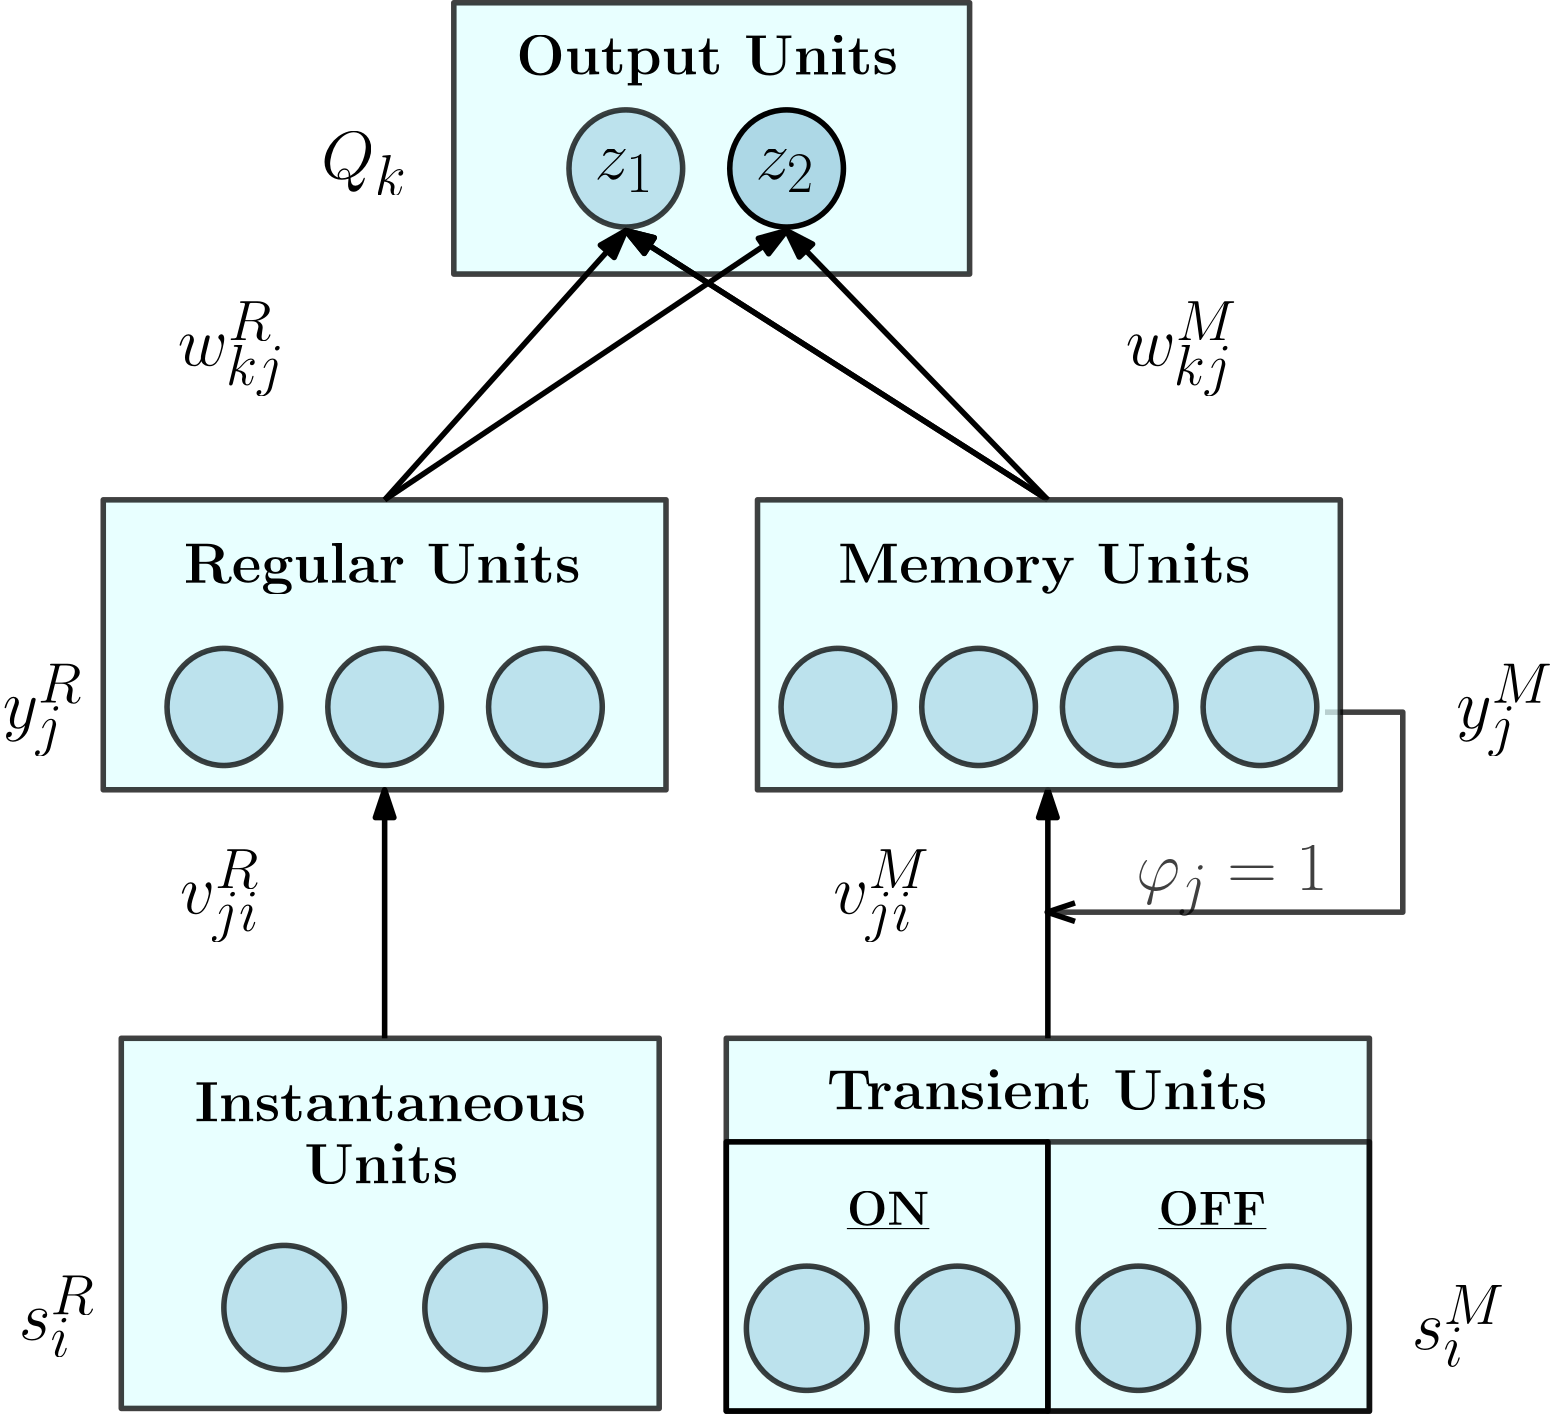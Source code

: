 <?xml version="1.0"?>
<!DOCTYPE ipe SYSTEM "ipe.dtd">
<ipe version="70206" creator="Ipe 7.2.7">
<info created="D:20171213222220" modified="D:20171227214934"/>
<ipestyle name="basic">
<symbol name="arrow/arc(spx)">
<path stroke="sym-stroke" fill="sym-stroke" pen="sym-pen">
0 0 m
-1 0.333 l
-1 -0.333 l
h
</path>
</symbol>
<symbol name="arrow/farc(spx)">
<path stroke="sym-stroke" fill="white" pen="sym-pen">
0 0 m
-1 0.333 l
-1 -0.333 l
h
</path>
</symbol>
<symbol name="arrow/ptarc(spx)">
<path stroke="sym-stroke" fill="sym-stroke" pen="sym-pen">
0 0 m
-1 0.333 l
-0.8 0 l
-1 -0.333 l
h
</path>
</symbol>
<symbol name="arrow/fptarc(spx)">
<path stroke="sym-stroke" fill="white" pen="sym-pen">
0 0 m
-1 0.333 l
-0.8 0 l
-1 -0.333 l
h
</path>
</symbol>
<symbol name="mark/circle(sx)" transformations="translations">
<path fill="sym-stroke">
0.6 0 0 0.6 0 0 e
0.4 0 0 0.4 0 0 e
</path>
</symbol>
<symbol name="mark/disk(sx)" transformations="translations">
<path fill="sym-stroke">
0.6 0 0 0.6 0 0 e
</path>
</symbol>
<symbol name="mark/fdisk(sfx)" transformations="translations">
<group>
<path fill="sym-fill">
0.5 0 0 0.5 0 0 e
</path>
<path fill="sym-stroke" fillrule="eofill">
0.6 0 0 0.6 0 0 e
0.4 0 0 0.4 0 0 e
</path>
</group>
</symbol>
<symbol name="mark/box(sx)" transformations="translations">
<path fill="sym-stroke" fillrule="eofill">
-0.6 -0.6 m
0.6 -0.6 l
0.6 0.6 l
-0.6 0.6 l
h
-0.4 -0.4 m
0.4 -0.4 l
0.4 0.4 l
-0.4 0.4 l
h
</path>
</symbol>
<symbol name="mark/square(sx)" transformations="translations">
<path fill="sym-stroke">
-0.6 -0.6 m
0.6 -0.6 l
0.6 0.6 l
-0.6 0.6 l
h
</path>
</symbol>
<symbol name="mark/fsquare(sfx)" transformations="translations">
<group>
<path fill="sym-fill">
-0.5 -0.5 m
0.5 -0.5 l
0.5 0.5 l
-0.5 0.5 l
h
</path>
<path fill="sym-stroke" fillrule="eofill">
-0.6 -0.6 m
0.6 -0.6 l
0.6 0.6 l
-0.6 0.6 l
h
-0.4 -0.4 m
0.4 -0.4 l
0.4 0.4 l
-0.4 0.4 l
h
</path>
</group>
</symbol>
<symbol name="mark/cross(sx)" transformations="translations">
<group>
<path fill="sym-stroke">
-0.43 -0.57 m
0.57 0.43 l
0.43 0.57 l
-0.57 -0.43 l
h
</path>
<path fill="sym-stroke">
-0.43 0.57 m
0.57 -0.43 l
0.43 -0.57 l
-0.57 0.43 l
h
</path>
</group>
</symbol>
<symbol name="arrow/fnormal(spx)">
<path stroke="sym-stroke" fill="white" pen="sym-pen">
0 0 m
-1 0.333 l
-1 -0.333 l
h
</path>
</symbol>
<symbol name="arrow/pointed(spx)">
<path stroke="sym-stroke" fill="sym-stroke" pen="sym-pen">
0 0 m
-1 0.333 l
-0.8 0 l
-1 -0.333 l
h
</path>
</symbol>
<symbol name="arrow/fpointed(spx)">
<path stroke="sym-stroke" fill="white" pen="sym-pen">
0 0 m
-1 0.333 l
-0.8 0 l
-1 -0.333 l
h
</path>
</symbol>
<symbol name="arrow/linear(spx)">
<path stroke="sym-stroke" pen="sym-pen">
-1 0.333 m
0 0 l
-1 -0.333 l
</path>
</symbol>
<symbol name="arrow/fdouble(spx)">
<path stroke="sym-stroke" fill="white" pen="sym-pen">
0 0 m
-1 0.333 l
-1 -0.333 l
h
-1 0 m
-2 0.333 l
-2 -0.333 l
h
</path>
</symbol>
<symbol name="arrow/double(spx)">
<path stroke="sym-stroke" fill="sym-stroke" pen="sym-pen">
0 0 m
-1 0.333 l
-1 -0.333 l
h
-1 0 m
-2 0.333 l
-2 -0.333 l
h
</path>
</symbol>
<pen name="heavier" value="0.8"/>
<pen name="fat" value="1.2"/>
<pen name="ultrafat" value="2"/>
<symbolsize name="large" value="5"/>
<symbolsize name="small" value="2"/>
<symbolsize name="tiny" value="1.1"/>
<arrowsize name="large" value="10"/>
<arrowsize name="small" value="5"/>
<arrowsize name="tiny" value="3"/>
<color name="red" value="1 0 0"/>
<color name="green" value="0 1 0"/>
<color name="blue" value="0 0 1"/>
<color name="yellow" value="1 1 0"/>
<color name="orange" value="1 0.647 0"/>
<color name="gold" value="1 0.843 0"/>
<color name="purple" value="0.627 0.125 0.941"/>
<color name="gray" value="0.745"/>
<color name="brown" value="0.647 0.165 0.165"/>
<color name="navy" value="0 0 0.502"/>
<color name="pink" value="1 0.753 0.796"/>
<color name="seagreen" value="0.18 0.545 0.341"/>
<color name="turquoise" value="0.251 0.878 0.816"/>
<color name="violet" value="0.933 0.51 0.933"/>
<color name="darkblue" value="0 0 0.545"/>
<color name="darkcyan" value="0 0.545 0.545"/>
<color name="darkgray" value="0.663"/>
<color name="darkgreen" value="0 0.392 0"/>
<color name="darkmagenta" value="0.545 0 0.545"/>
<color name="darkorange" value="1 0.549 0"/>
<color name="darkred" value="0.545 0 0"/>
<color name="lightblue" value="0.678 0.847 0.902"/>
<color name="lightcyan" value="0.878 1 1"/>
<color name="lightgray" value="0.827"/>
<color name="lightgreen" value="0.565 0.933 0.565"/>
<color name="lightyellow" value="1 1 0.878"/>
<dashstyle name="dashed" value="[4] 0"/>
<dashstyle name="dotted" value="[1 3] 0"/>
<dashstyle name="dash dotted" value="[4 2 1 2] 0"/>
<dashstyle name="dash dot dotted" value="[4 2 1 2 1 2] 0"/>
<textsize name="large" value="\large"/>
<textsize name="Large" value="\Large"/>
<textsize name="LARGE" value="\LARGE"/>
<textsize name="huge" value="\huge"/>
<textsize name="Huge" value="\Huge"/>
<textsize name="small" value="\small"/>
<textsize name="footnote" value="\footnotesize"/>
<textsize name="tiny" value="\tiny"/>
<textstyle name="center" begin="\begin{center}" end="\end{center}"/>
<textstyle name="itemize" begin="\begin{itemize}" end="\end{itemize}"/>
<textstyle name="item" begin="\begin{itemize}\item{}" end="\end{itemize}"/>
<gridsize name="4 pts" value="4"/>
<gridsize name="8 pts (~3 mm)" value="8"/>
<gridsize name="16 pts (~6 mm)" value="16"/>
<gridsize name="32 pts (~12 mm)" value="32"/>
<gridsize name="10 pts (~3.5 mm)" value="10"/>
<gridsize name="20 pts (~7 mm)" value="20"/>
<gridsize name="14 pts (~5 mm)" value="14"/>
<gridsize name="28 pts (~10 mm)" value="28"/>
<gridsize name="56 pts (~20 mm)" value="56"/>
<anglesize name="90 deg" value="90"/>
<anglesize name="60 deg" value="60"/>
<anglesize name="45 deg" value="45"/>
<anglesize name="30 deg" value="30"/>
<anglesize name="22.5 deg" value="22.5"/>
<opacity name="10%" value="0.1"/>
<opacity name="30%" value="0.3"/>
<opacity name="50%" value="0.5"/>
<opacity name="75%" value="0.75"/>
<tiling name="falling" angle="-60" step="4" width="1"/>
<tiling name="rising" angle="30" step="4" width="1"/>
</ipestyle>
<page>
<layer name="alpha"/>
<view layers="alpha" active="alpha"/>
<path layer="alpha" matrix="0.904394 0 0 0.931966 -3.23515 7.97989" stroke="black" fill="lightcyan" pen="ultrafat" opacity="75%">
48 640 m
48 528 l
272 528 l
272 640 l
h
</path>
<path matrix="1.45065 0 0 1.0173 -158.574 -63.0145" stroke="black" fill="lightcyan" pen="ultrafat" opacity="75%">
224 832 m
224 736 l
352 736 l
352 832 l
h
</path>
<text matrix="0.904394 0 0 0.931966 -10.4703 0.524164" transformations="translations" pos="16 560" stroke="black" type="label" width="28.791" height="23.107" depth="10.17" valign="baseline" size="Huge" style="math">y^{R}_{j}</text>
<path matrix="0.904394 0 0 0.931966 11.2352 7.97989" stroke="black" fill="lightblue" pen="ultrafat" opacity="75%">
22.6274 0 0 22.6274 80 560 e
</path>
<path matrix="0.904394 0 0 0.931966 69.1164 7.97989" stroke="black" fill="lightblue" pen="ultrafat" opacity="75%">
22.6274 0 0 22.6274 80 560 e
</path>
<path matrix="0.904394 0 0 0.931966 126.998 7.97989" stroke="black" fill="lightblue" pen="ultrafat" opacity="75%">
22.6274 0 0 22.6274 80 560 e
</path>
<text matrix="0.904394 0 0 0.931966 11.2352 15.4356" transformations="translations" pos="64 600" stroke="black" type="label" width="142.925" height="14.347" depth="4.02" valign="baseline" size="huge">\textbf{Regular Units}</text>
<path matrix="0.83467 0 0 1.18962 6.60098 -103.329" stroke="black" fill="lightcyan" pen="ultrafat" opacity="75%">
48 432 m
48 320 l
280 320 l
280 432 l
h
</path>
<path matrix="0.904394 0 0 0.931966 11.2352 -14.3873" stroke="black" fill="lightblue" pen="ultrafat" opacity="75%">
24 0 0 24 104 352 e
</path>
<path matrix="0.904394 0 0 0.931966 83.5867 -14.3873" stroke="black" fill="lightblue" pen="ultrafat" opacity="75%">
24 0 0 24 104 352 e
</path>
<text matrix="0.904394 0 0 0.931966 -13.7055 15.4356" transformations="translations" pos="96 392" stroke="black" type="label" width="140.914" height="14.177" depth="0" valign="baseline" size="huge">\textbf{Instantaneous}</text>
<text matrix="0.904394 0 0 0.931966 18.4703 -6.93156" transformations="translations" pos="104 392" stroke="black" type="label" width="55.444" height="14.349" depth="0" valign="baseline" size="huge">\textbf{Units}</text>
<path matrix="0.876988 0 0 1.19824 11.8929 -107.052" stroke="black" fill="lightcyan" pen="ultrafat" opacity="75%">
288 432 m
288 320 l
552 320 l
552 432 l
h
</path>
<path matrix="0.904394 0 0 1.34617 4 -154.389" stroke="black" pen="ultrafat">
288 392 m
288 320 l
416 320 l
416 392 l
h
</path>
<path matrix="0.851194 0 0 1.34617 26.1311 -154.389" stroke="black" pen="ultrafat" opacity="75%">
416 392 m
416 320 l
552 320 l
552 392 l
h
</path>
<text matrix="1.02498 0 0 1.20005 -10.9526 -94.9613" transformations="translations" pos="304 400" stroke="black" type="label" width="158.671" height="14.349" depth="0" valign="baseline" size="huge">\textbf{Transient Units}</text>
<path matrix="0.904394 0 0 0.931966 199.349 -21.843" stroke="black" fill="lightblue" pen="ultrafat" opacity="75%">
24 0 0 24 104 352 e
</path>
<path matrix="0.904394 0 0 0.931966 253.613 -21.843" stroke="black" fill="lightblue" pen="ultrafat" opacity="75%">
24 0 0 24 104 352 e
</path>
<path matrix="0.904394 0 0 0.931966 318.729 -21.843" stroke="black" fill="lightblue" pen="ultrafat" opacity="75%">
24 0 0 24 104 352 e
</path>
<path matrix="0.904394 0 0 0.931966 372.993 -21.843" stroke="black" fill="lightblue" pen="ultrafat" opacity="75%">
24 0 0 24 104 352 e
</path>
<text matrix="0.904394 0 0 0.931966 4 7.97989" transformations="translations" pos="336 360" stroke="black" type="label" width="29.689" height="11.814" depth="1.99" valign="baseline" size="LARGE">\underline{\textbf{ON}}</text>
<text matrix="0.904394 0 0 0.931966 0.382424 7.97989" transformations="translations" pos="464 360" stroke="black" type="label" width="38.894" height="11.814" depth="1.99" valign="baseline" size="LARGE">\underline{\textbf{OFF}}</text>
<path matrix="0.904394 0 0 0.931966 -3.23515 7.97989" stroke="black" pen="ultrafat" arrow="normal/large">
160 432 m
160 528 l
</path>
<path matrix="0.904394 0 0 0.931966 -3.23515 7.97989" stroke="black" pen="ultrafat" arrow="normal/large">
424 432 m
424 528 l
</path>
<text matrix="0.904394 0 0 0.931966 -2.47031 0.524164" transformations="translations" pos="568 320" stroke="black" type="label" width="33.662" height="23.109" depth="6.15" valign="baseline" size="Huge" style="math">s^{M}_{i}</text>
<text matrix="0.904394 0 0 0.931966 -12 11.4356" transformations="translations" pos="24 312" stroke="black" type="label" width="27.5" height="23.109" depth="6.15" valign="baseline" size="Huge" style="math">s_{i}^{R}</text>
<text matrix="0.904394 0 0 0.931966 6.29454 15.4356" transformations="translations" pos="576 544" stroke="black" type="label" width="34.953" height="23.107" depth="10.17" valign="baseline" size="Huge" style="math">y^{M}_{j}</text>
<text matrix="0.904394 0 0 0.931966 0.7648 -2.93156" transformations="translations" pos="208 816" stroke="black" type="label" width="137.473" height="14.347" depth="4.02" valign="baseline" size="huge" style="math">\textbf{Output Units}</text>
<path matrix="0.904394 0 0 0.931966 11.2352 7.97989" stroke="black" fill="lightblue" pen="ultrafat" opacity="75%">
22.6274 0 0 22.6274 240 768 e
</path>
<path matrix="0.904394 0 0 0.931966 69.1164 7.97989" stroke="black" fill="lightblue" pen="ultrafat">
22.6274 0 0 22.6274 240 768 e
</path>
<text matrix="0.904394 0 0 0.931966 -14.4703 4.25203" transformations="translations" pos="256 768" stroke="black" type="label" width="21.249" height="10.674" depth="4.78" valign="baseline" size="Huge" style="math">z_{1}</text>
<text matrix="0.904394 0 0 0.931966 -14.4703 11.7078" transformations="translations" pos="320 760" stroke="black" type="label" width="21.249" height="10.674" depth="4.78" valign="baseline" size="Huge" style="math">z_{2}</text>
<text matrix="0.904394 0 0 0.931966 -22.4703 11.7078" transformations="translations" pos="156 760" stroke="black" type="label" width="30.937" height="16.939" depth="5.81" valign="baseline" size="Huge" style="math">Q_{k}</text>
<text matrix="0.904394 0 0 0.931966 -27.0285 -3.2037" transformations="translations" pos="104 704" stroke="black" type="label" width="38.596" height="23.11" depth="10.97" valign="baseline" size="Huge" style="math">w^{R}_{kj}</text>
<text matrix="0.904394 0 0 0.931966 -33.1164 11.7078" transformations="translations" pos="488 688" stroke="black" type="label" width="40.246" height="23.11" depth="10.97" valign="baseline" size="Huge" style="math">w^{M}_{kj}</text>
<text matrix="0.904394 0 0 0.931966 -11.7933 19.4356" transformations="translations" pos="88 468" stroke="black" type="label" width="28.691" height="23.107" depth="10.17" valign="baseline" size="Huge" style="math">v^{R}_{ji}</text>
<text matrix="0.904394 0 0 0.931966 -26.2636 11.9799" transformations="translations" pos="364 476" stroke="black" type="label" width="34.852" height="23.107" depth="10.17" valign="baseline" size="Huge" style="math">v^{M}_{ji}</text>
<path matrix="0.904394 0 0 0.931966 -3.23515 7.97989" stroke="black" pen="ultrafat" arrow="normal/large">
160 640 m
256 744 l
</path>
<path matrix="0.904394 0 0 0.931966 -3.23515 7.97989" stroke="black" pen="ultrafat" arrow="normal/large">
160 640 m
320 744 l
</path>
<path matrix="0.904394 0 0 0.931966 -3.23515 7.97989" stroke="black" pen="ultrafat" arrow="normal/large">
424 640 m
320 744 l
</path>
<path matrix="0.904394 0 0 0.931966 -3.23515 7.97989" stroke="black" pen="ultrafat" arrow="normal/large">
424 640 m
256 744 l
</path>
<path matrix="0.904394 0 0 0.931966 -3.23515 7.97989" stroke="black" pen="ultrafat" arrow="normal/large">
424 640 m
256 744 l
</path>
<path matrix="1 0 0 1 -20 16" stroke="black" pen="ultrafat" arrow="linear/large" opacity="75%">
500 512 m
528 512 l
528 440 l
404 440 l
400 440 l
</path>
<text matrix="1 0 0 1 8 -12" pos="404 476" stroke="black" type="label" width="68.911" height="15.974" depth="9.03" valign="baseline" size="Huge" style="math" opacity="75%">\varphi_{j}=1</text>
<path matrix="0.93669 0 0 0.931966 230.74 7.97989" stroke="black" fill="lightcyan" pen="ultrafat" opacity="75%">
48 640 m
48 528 l
272 528 l
272 640 l
h
</path>
<path matrix="0.904394 0 0 0.931966 232.29 7.97989" stroke="black" fill="lightblue" pen="ultrafat" opacity="75%">
22.6274 0 0 22.6274 80 560 e
</path>
<path matrix="0.904394 0 0 0.931966 282.936 7.97989" stroke="black" fill="lightblue" pen="ultrafat" opacity="75%">
22.6274 0 0 22.6274 80 560 e
</path>
<path matrix="0.904394 0 0 0.931966 333.582 7.97989" stroke="black" fill="lightblue" pen="ultrafat" opacity="75%">
22.6274 0 0 22.6274 80 560 e
</path>
<path matrix="0.904394 0 0 0.931966 384.228 7.97989" stroke="black" fill="lightblue" pen="ultrafat" opacity="75%">
22.6274 0 0 22.6274 80 560 e
</path>
<text matrix="0.904394 0 0 0.931966 -13.7055 7.97989" transformations="translations" pos="352 608" stroke="black" type="label" width="148.605" height="14.347" depth="4.02" valign="baseline" size="huge">\textbf{Memory Units}</text>
</page>
</ipe>
